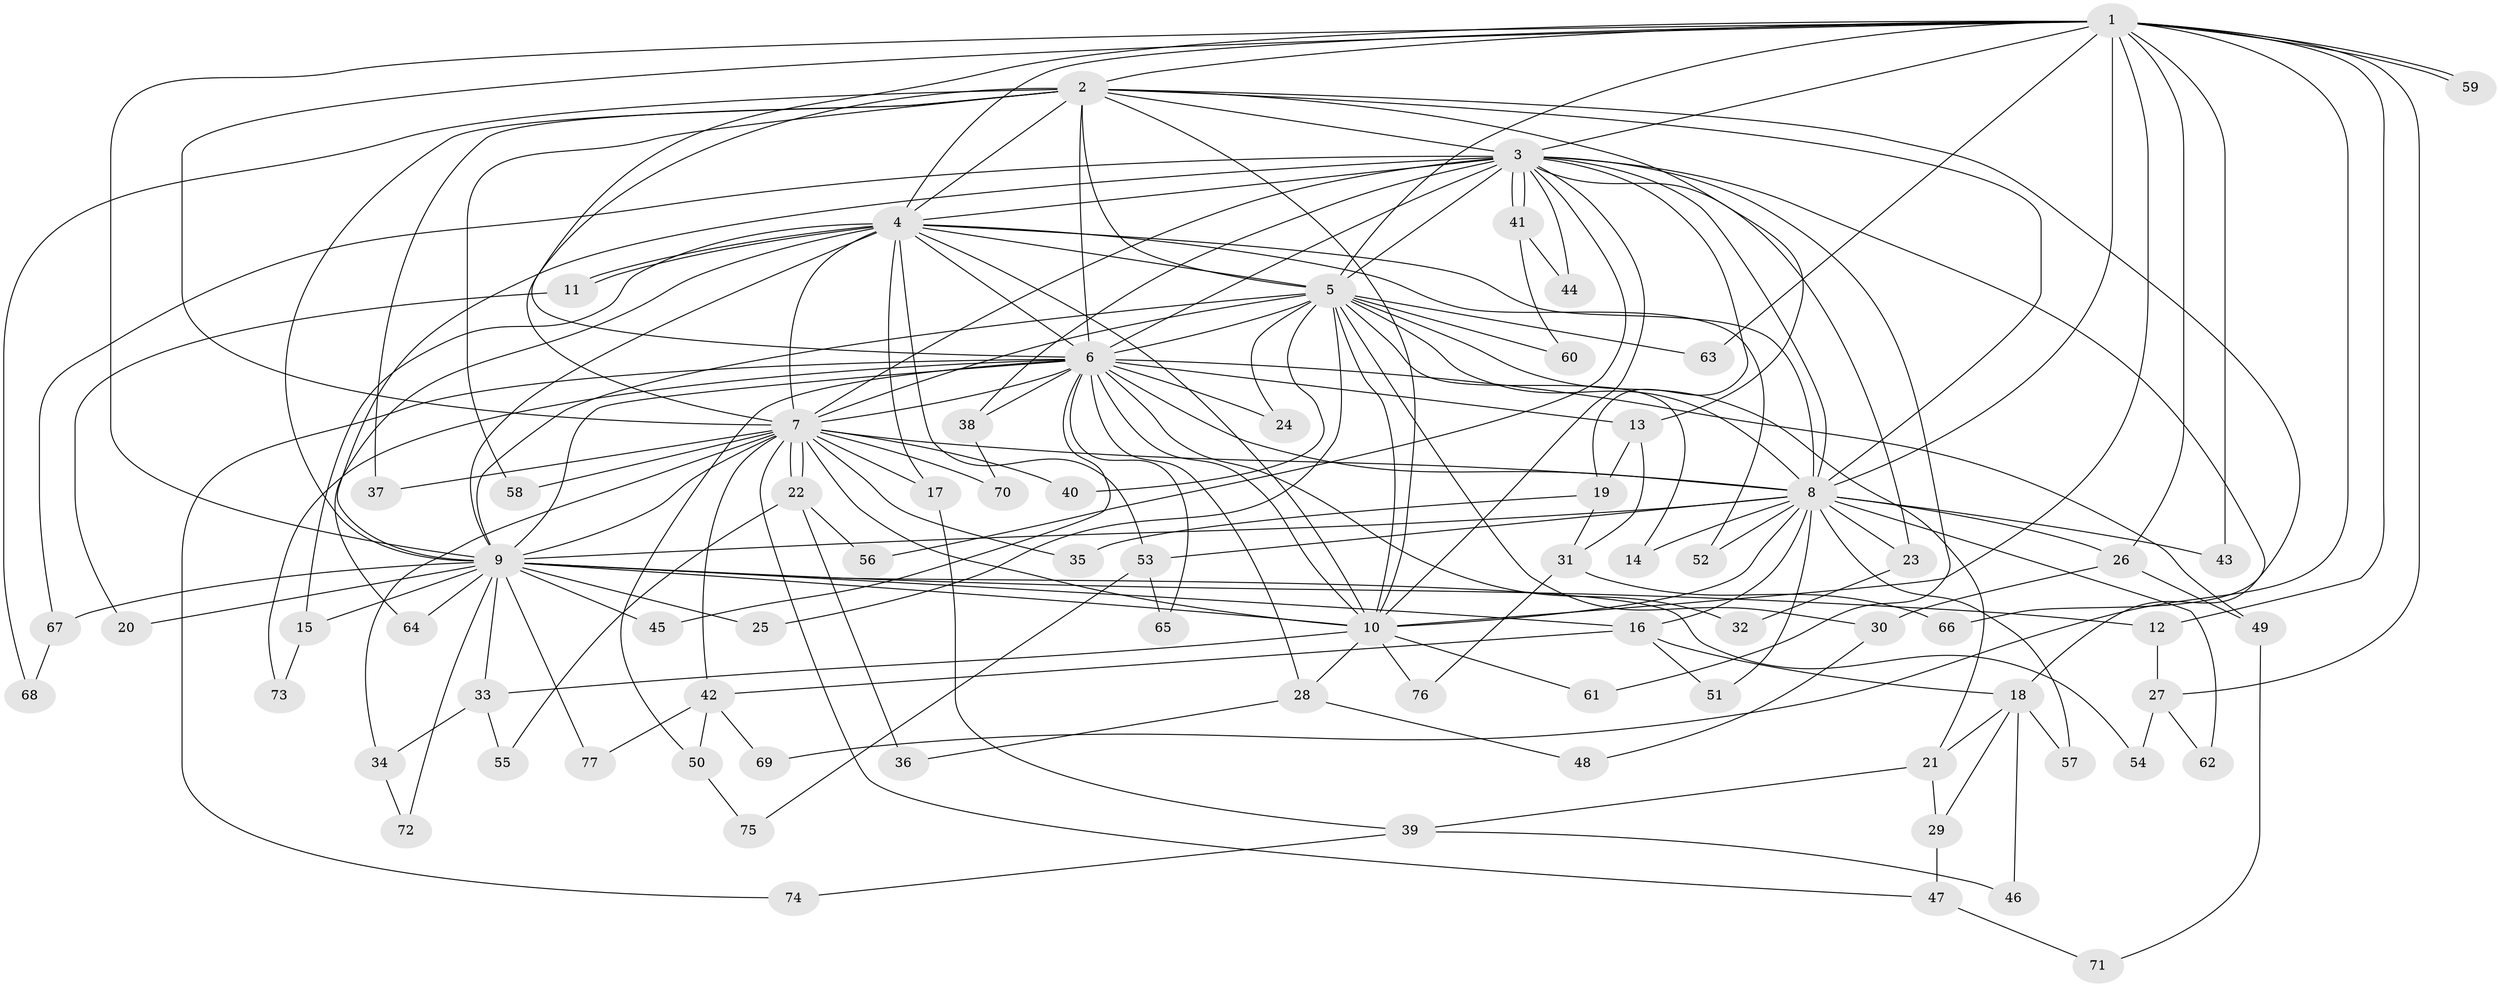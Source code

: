 // Generated by graph-tools (version 1.1) at 2025/49/03/09/25 03:49:29]
// undirected, 77 vertices, 179 edges
graph export_dot {
graph [start="1"]
  node [color=gray90,style=filled];
  1;
  2;
  3;
  4;
  5;
  6;
  7;
  8;
  9;
  10;
  11;
  12;
  13;
  14;
  15;
  16;
  17;
  18;
  19;
  20;
  21;
  22;
  23;
  24;
  25;
  26;
  27;
  28;
  29;
  30;
  31;
  32;
  33;
  34;
  35;
  36;
  37;
  38;
  39;
  40;
  41;
  42;
  43;
  44;
  45;
  46;
  47;
  48;
  49;
  50;
  51;
  52;
  53;
  54;
  55;
  56;
  57;
  58;
  59;
  60;
  61;
  62;
  63;
  64;
  65;
  66;
  67;
  68;
  69;
  70;
  71;
  72;
  73;
  74;
  75;
  76;
  77;
  1 -- 2;
  1 -- 3;
  1 -- 4;
  1 -- 5;
  1 -- 6;
  1 -- 7;
  1 -- 8;
  1 -- 9;
  1 -- 10;
  1 -- 12;
  1 -- 26;
  1 -- 27;
  1 -- 43;
  1 -- 59;
  1 -- 59;
  1 -- 63;
  1 -- 69;
  2 -- 3;
  2 -- 4;
  2 -- 5;
  2 -- 6;
  2 -- 7;
  2 -- 8;
  2 -- 9;
  2 -- 10;
  2 -- 13;
  2 -- 37;
  2 -- 58;
  2 -- 66;
  2 -- 68;
  3 -- 4;
  3 -- 5;
  3 -- 6;
  3 -- 7;
  3 -- 8;
  3 -- 9;
  3 -- 10;
  3 -- 18;
  3 -- 19;
  3 -- 23;
  3 -- 38;
  3 -- 41;
  3 -- 41;
  3 -- 44;
  3 -- 56;
  3 -- 61;
  3 -- 67;
  4 -- 5;
  4 -- 6;
  4 -- 7;
  4 -- 8;
  4 -- 9;
  4 -- 10;
  4 -- 11;
  4 -- 11;
  4 -- 15;
  4 -- 17;
  4 -- 52;
  4 -- 53;
  4 -- 64;
  5 -- 6;
  5 -- 7;
  5 -- 8;
  5 -- 9;
  5 -- 10;
  5 -- 14;
  5 -- 21;
  5 -- 24;
  5 -- 25;
  5 -- 30;
  5 -- 40;
  5 -- 60;
  5 -- 63;
  6 -- 7;
  6 -- 8;
  6 -- 9;
  6 -- 10;
  6 -- 13;
  6 -- 24;
  6 -- 28;
  6 -- 32;
  6 -- 38;
  6 -- 45;
  6 -- 49;
  6 -- 50;
  6 -- 65;
  6 -- 73;
  6 -- 74;
  7 -- 8;
  7 -- 9;
  7 -- 10;
  7 -- 17;
  7 -- 22;
  7 -- 22;
  7 -- 34;
  7 -- 35;
  7 -- 37;
  7 -- 40;
  7 -- 42;
  7 -- 47;
  7 -- 58;
  7 -- 70;
  8 -- 9;
  8 -- 10;
  8 -- 14;
  8 -- 16;
  8 -- 23;
  8 -- 26;
  8 -- 43;
  8 -- 51;
  8 -- 52;
  8 -- 53;
  8 -- 57;
  8 -- 62;
  9 -- 10;
  9 -- 12;
  9 -- 15;
  9 -- 16;
  9 -- 20;
  9 -- 25;
  9 -- 33;
  9 -- 45;
  9 -- 54;
  9 -- 64;
  9 -- 67;
  9 -- 72;
  9 -- 77;
  10 -- 28;
  10 -- 33;
  10 -- 61;
  10 -- 76;
  11 -- 20;
  12 -- 27;
  13 -- 19;
  13 -- 31;
  15 -- 73;
  16 -- 18;
  16 -- 42;
  16 -- 51;
  17 -- 39;
  18 -- 21;
  18 -- 29;
  18 -- 46;
  18 -- 57;
  19 -- 31;
  19 -- 35;
  21 -- 29;
  21 -- 39;
  22 -- 36;
  22 -- 55;
  22 -- 56;
  23 -- 32;
  26 -- 30;
  26 -- 49;
  27 -- 54;
  27 -- 62;
  28 -- 36;
  28 -- 48;
  29 -- 47;
  30 -- 48;
  31 -- 66;
  31 -- 76;
  33 -- 34;
  33 -- 55;
  34 -- 72;
  38 -- 70;
  39 -- 46;
  39 -- 74;
  41 -- 44;
  41 -- 60;
  42 -- 50;
  42 -- 69;
  42 -- 77;
  47 -- 71;
  49 -- 71;
  50 -- 75;
  53 -- 65;
  53 -- 75;
  67 -- 68;
}
